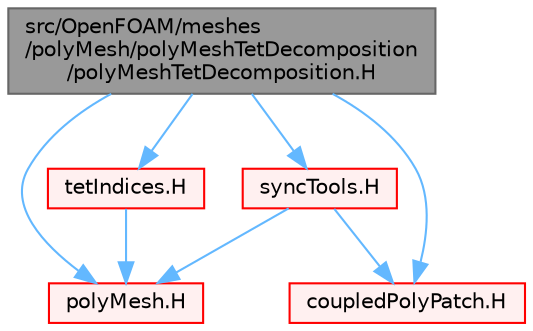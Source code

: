 digraph "src/OpenFOAM/meshes/polyMesh/polyMeshTetDecomposition/polyMeshTetDecomposition.H"
{
 // LATEX_PDF_SIZE
  bgcolor="transparent";
  edge [fontname=Helvetica,fontsize=10,labelfontname=Helvetica,labelfontsize=10];
  node [fontname=Helvetica,fontsize=10,shape=box,height=0.2,width=0.4];
  Node1 [id="Node000001",label="src/OpenFOAM/meshes\l/polyMesh/polyMeshTetDecomposition\l/polyMeshTetDecomposition.H",height=0.2,width=0.4,color="gray40", fillcolor="grey60", style="filled", fontcolor="black",tooltip=" "];
  Node1 -> Node2 [id="edge1_Node000001_Node000002",color="steelblue1",style="solid",tooltip=" "];
  Node2 [id="Node000002",label="polyMesh.H",height=0.2,width=0.4,color="red", fillcolor="#FFF0F0", style="filled",URL="$polyMesh_8H.html",tooltip=" "];
  Node1 -> Node279 [id="edge2_Node000001_Node000279",color="steelblue1",style="solid",tooltip=" "];
  Node279 [id="Node000279",label="coupledPolyPatch.H",height=0.2,width=0.4,color="red", fillcolor="#FFF0F0", style="filled",URL="$coupledPolyPatch_8H.html",tooltip=" "];
  Node1 -> Node284 [id="edge3_Node000001_Node000284",color="steelblue1",style="solid",tooltip=" "];
  Node284 [id="Node000284",label="syncTools.H",height=0.2,width=0.4,color="red", fillcolor="#FFF0F0", style="filled",URL="$syncTools_8H.html",tooltip=" "];
  Node284 -> Node2 [id="edge4_Node000284_Node000002",color="steelblue1",style="solid",tooltip=" "];
  Node284 -> Node279 [id="edge5_Node000284_Node000279",color="steelblue1",style="solid",tooltip=" "];
  Node1 -> Node294 [id="edge6_Node000001_Node000294",color="steelblue1",style="solid",tooltip=" "];
  Node294 [id="Node000294",label="tetIndices.H",height=0.2,width=0.4,color="red", fillcolor="#FFF0F0", style="filled",URL="$tetIndices_8H.html",tooltip=" "];
  Node294 -> Node2 [id="edge7_Node000294_Node000002",color="steelblue1",style="solid",tooltip=" "];
}
